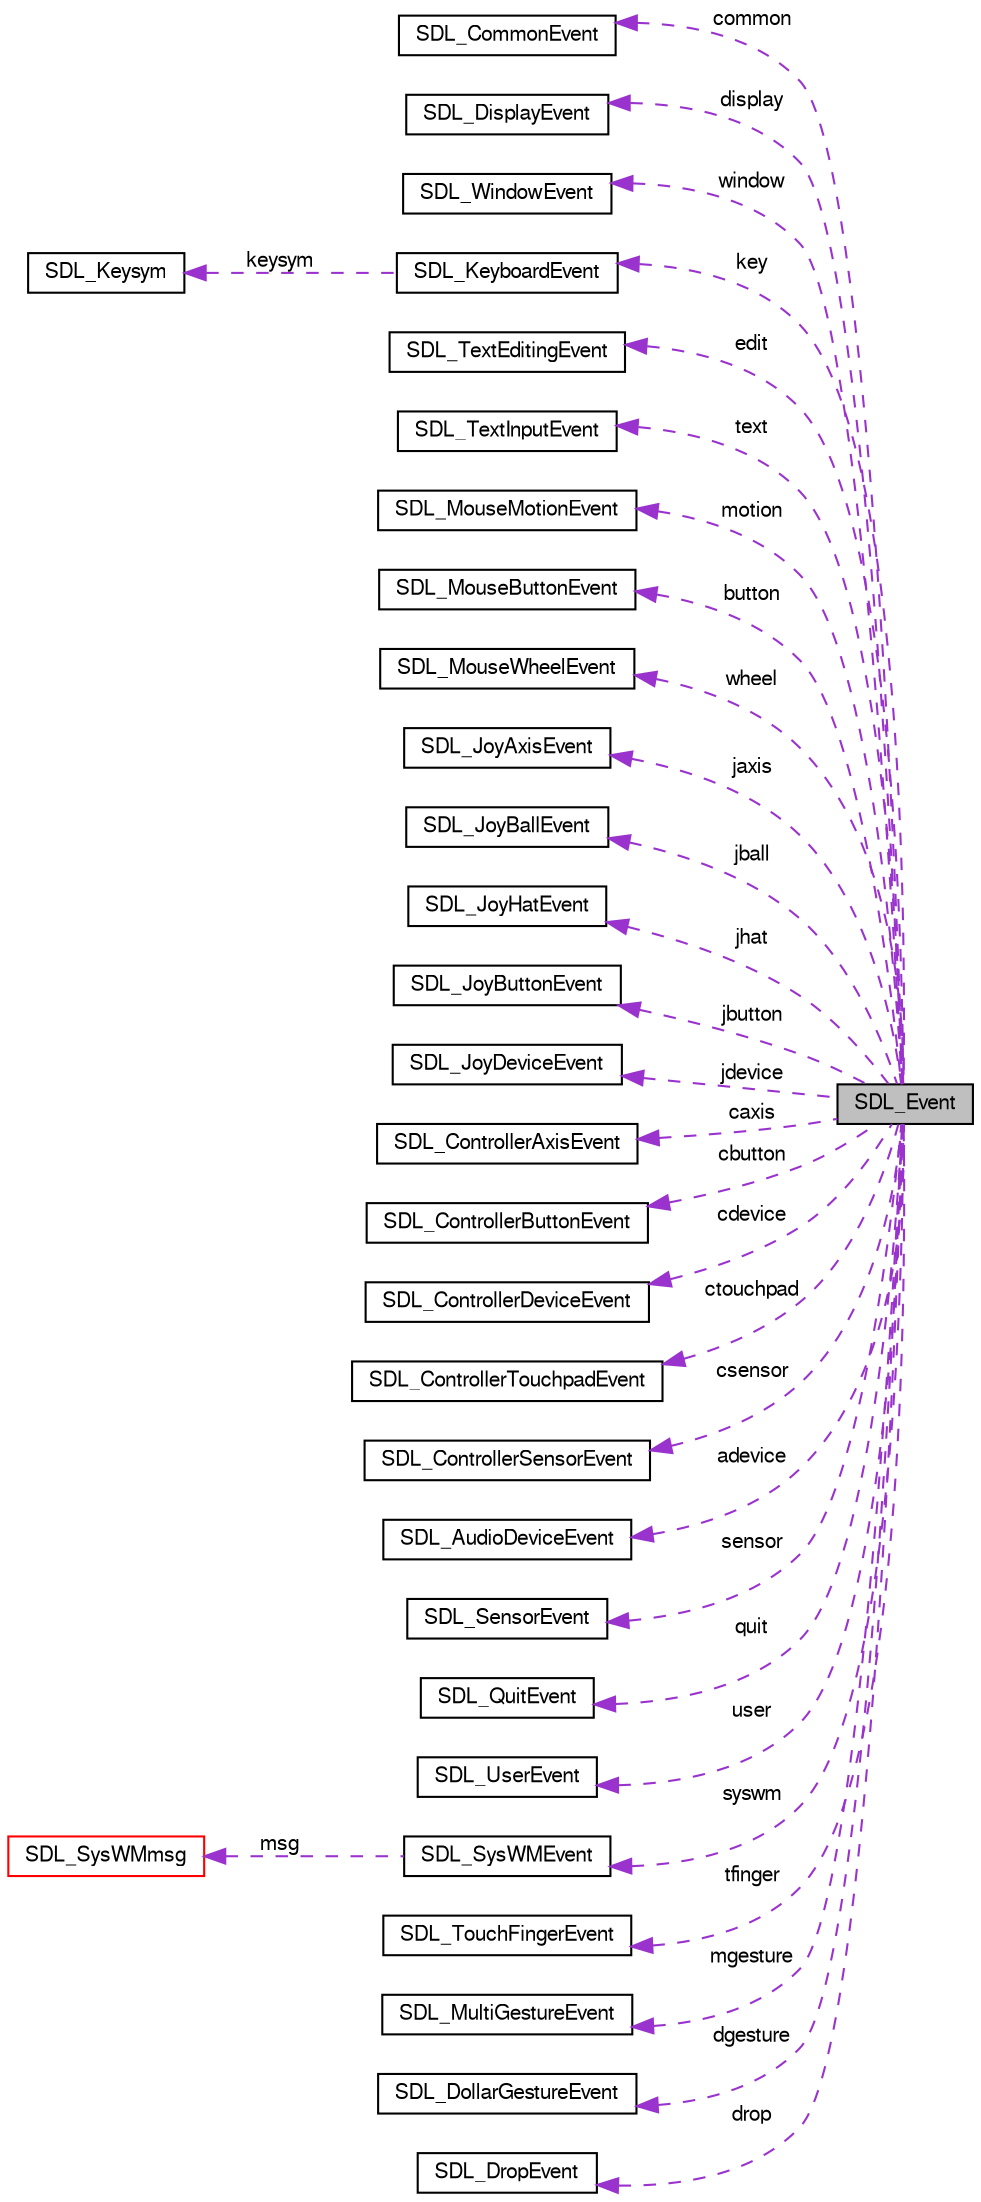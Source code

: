 digraph "SDL_Event"
{
 // LATEX_PDF_SIZE
  edge [fontname="FreeSans",fontsize="10",labelfontname="FreeSans",labelfontsize="10"];
  node [fontname="FreeSans",fontsize="10",shape=record];
  rankdir="LR";
  Node1 [label="SDL_Event",height=0.2,width=0.4,color="black", fillcolor="grey75", style="filled", fontcolor="black",tooltip="General event structure."];
  Node2 -> Node1 [dir="back",color="darkorchid3",fontsize="10",style="dashed",label=" common" ,fontname="FreeSans"];
  Node2 [label="SDL_CommonEvent",height=0.2,width=0.4,color="black", fillcolor="white", style="filled",URL="$dd/d06/struct_s_d_l___common_event.html",tooltip="Fields shared by every event."];
  Node3 -> Node1 [dir="back",color="darkorchid3",fontsize="10",style="dashed",label=" display" ,fontname="FreeSans"];
  Node3 [label="SDL_DisplayEvent",height=0.2,width=0.4,color="black", fillcolor="white", style="filled",URL="$de/d93/struct_s_d_l___display_event.html",tooltip="Display state change event data (event.display.*)"];
  Node4 -> Node1 [dir="back",color="darkorchid3",fontsize="10",style="dashed",label=" window" ,fontname="FreeSans"];
  Node4 [label="SDL_WindowEvent",height=0.2,width=0.4,color="black", fillcolor="white", style="filled",URL="$d1/d00/struct_s_d_l___window_event.html",tooltip="Window state change event data (event.window.*)"];
  Node5 -> Node1 [dir="back",color="darkorchid3",fontsize="10",style="dashed",label=" key" ,fontname="FreeSans"];
  Node5 [label="SDL_KeyboardEvent",height=0.2,width=0.4,color="black", fillcolor="white", style="filled",URL="$d8/db8/struct_s_d_l___keyboard_event.html",tooltip="Keyboard button event structure (event.key.*)"];
  Node6 -> Node5 [dir="back",color="darkorchid3",fontsize="10",style="dashed",label=" keysym" ,fontname="FreeSans"];
  Node6 [label="SDL_Keysym",height=0.2,width=0.4,color="black", fillcolor="white", style="filled",URL="$d4/de7/struct_s_d_l___keysym.html",tooltip="The SDL keysym structure, used in key events."];
  Node7 -> Node1 [dir="back",color="darkorchid3",fontsize="10",style="dashed",label=" edit" ,fontname="FreeSans"];
  Node7 [label="SDL_TextEditingEvent",height=0.2,width=0.4,color="black", fillcolor="white", style="filled",URL="$d9/d58/struct_s_d_l___text_editing_event.html",tooltip="Keyboard text editing event structure (event.edit.*)"];
  Node8 -> Node1 [dir="back",color="darkorchid3",fontsize="10",style="dashed",label=" text" ,fontname="FreeSans"];
  Node8 [label="SDL_TextInputEvent",height=0.2,width=0.4,color="black", fillcolor="white", style="filled",URL="$d8/d47/struct_s_d_l___text_input_event.html",tooltip="Keyboard text input event structure (event.text.*)"];
  Node9 -> Node1 [dir="back",color="darkorchid3",fontsize="10",style="dashed",label=" motion" ,fontname="FreeSans"];
  Node9 [label="SDL_MouseMotionEvent",height=0.2,width=0.4,color="black", fillcolor="white", style="filled",URL="$d2/d18/struct_s_d_l___mouse_motion_event.html",tooltip="Mouse motion event structure (event.motion.*)"];
  Node10 -> Node1 [dir="back",color="darkorchid3",fontsize="10",style="dashed",label=" button" ,fontname="FreeSans"];
  Node10 [label="SDL_MouseButtonEvent",height=0.2,width=0.4,color="black", fillcolor="white", style="filled",URL="$d9/d8f/struct_s_d_l___mouse_button_event.html",tooltip="Mouse button event structure (event.button.*)"];
  Node11 -> Node1 [dir="back",color="darkorchid3",fontsize="10",style="dashed",label=" wheel" ,fontname="FreeSans"];
  Node11 [label="SDL_MouseWheelEvent",height=0.2,width=0.4,color="black", fillcolor="white", style="filled",URL="$d8/d9b/struct_s_d_l___mouse_wheel_event.html",tooltip="Mouse wheel event structure (event.wheel.*)"];
  Node12 -> Node1 [dir="back",color="darkorchid3",fontsize="10",style="dashed",label=" jaxis" ,fontname="FreeSans"];
  Node12 [label="SDL_JoyAxisEvent",height=0.2,width=0.4,color="black", fillcolor="white", style="filled",URL="$d3/d15/struct_s_d_l___joy_axis_event.html",tooltip="Joystick axis motion event structure (event.jaxis.*)"];
  Node13 -> Node1 [dir="back",color="darkorchid3",fontsize="10",style="dashed",label=" jball" ,fontname="FreeSans"];
  Node13 [label="SDL_JoyBallEvent",height=0.2,width=0.4,color="black", fillcolor="white", style="filled",URL="$df/d8b/struct_s_d_l___joy_ball_event.html",tooltip="Joystick trackball motion event structure (event.jball.*)"];
  Node14 -> Node1 [dir="back",color="darkorchid3",fontsize="10",style="dashed",label=" jhat" ,fontname="FreeSans"];
  Node14 [label="SDL_JoyHatEvent",height=0.2,width=0.4,color="black", fillcolor="white", style="filled",URL="$d8/d59/struct_s_d_l___joy_hat_event.html",tooltip="Joystick hat position change event structure (event.jhat.*)"];
  Node15 -> Node1 [dir="back",color="darkorchid3",fontsize="10",style="dashed",label=" jbutton" ,fontname="FreeSans"];
  Node15 [label="SDL_JoyButtonEvent",height=0.2,width=0.4,color="black", fillcolor="white", style="filled",URL="$d7/de3/struct_s_d_l___joy_button_event.html",tooltip="Joystick button event structure (event.jbutton.*)"];
  Node16 -> Node1 [dir="back",color="darkorchid3",fontsize="10",style="dashed",label=" jdevice" ,fontname="FreeSans"];
  Node16 [label="SDL_JoyDeviceEvent",height=0.2,width=0.4,color="black", fillcolor="white", style="filled",URL="$d7/d5b/struct_s_d_l___joy_device_event.html",tooltip="Joystick device event structure (event.jdevice.*)"];
  Node17 -> Node1 [dir="back",color="darkorchid3",fontsize="10",style="dashed",label=" caxis" ,fontname="FreeSans"];
  Node17 [label="SDL_ControllerAxisEvent",height=0.2,width=0.4,color="black", fillcolor="white", style="filled",URL="$da/d9e/struct_s_d_l___controller_axis_event.html",tooltip="Game controller axis motion event structure (event.caxis.*)"];
  Node18 -> Node1 [dir="back",color="darkorchid3",fontsize="10",style="dashed",label=" cbutton" ,fontname="FreeSans"];
  Node18 [label="SDL_ControllerButtonEvent",height=0.2,width=0.4,color="black", fillcolor="white", style="filled",URL="$d9/d15/struct_s_d_l___controller_button_event.html",tooltip="Game controller button event structure (event.cbutton.*)"];
  Node19 -> Node1 [dir="back",color="darkorchid3",fontsize="10",style="dashed",label=" cdevice" ,fontname="FreeSans"];
  Node19 [label="SDL_ControllerDeviceEvent",height=0.2,width=0.4,color="black", fillcolor="white", style="filled",URL="$da/d81/struct_s_d_l___controller_device_event.html",tooltip="Controller device event structure (event.cdevice.*)"];
  Node20 -> Node1 [dir="back",color="darkorchid3",fontsize="10",style="dashed",label=" ctouchpad" ,fontname="FreeSans"];
  Node20 [label="SDL_ControllerTouchpadEvent",height=0.2,width=0.4,color="black", fillcolor="white", style="filled",URL="$d4/d63/struct_s_d_l___controller_touchpad_event.html",tooltip="Game controller touchpad event structure (event.ctouchpad.*)"];
  Node21 -> Node1 [dir="back",color="darkorchid3",fontsize="10",style="dashed",label=" csensor" ,fontname="FreeSans"];
  Node21 [label="SDL_ControllerSensorEvent",height=0.2,width=0.4,color="black", fillcolor="white", style="filled",URL="$d3/db4/struct_s_d_l___controller_sensor_event.html",tooltip="Game controller sensor event structure (event.csensor.*)"];
  Node22 -> Node1 [dir="back",color="darkorchid3",fontsize="10",style="dashed",label=" adevice" ,fontname="FreeSans"];
  Node22 [label="SDL_AudioDeviceEvent",height=0.2,width=0.4,color="black", fillcolor="white", style="filled",URL="$d4/d9b/struct_s_d_l___audio_device_event.html",tooltip="Audio device event structure (event.adevice.*)"];
  Node23 -> Node1 [dir="back",color="darkorchid3",fontsize="10",style="dashed",label=" sensor" ,fontname="FreeSans"];
  Node23 [label="SDL_SensorEvent",height=0.2,width=0.4,color="black", fillcolor="white", style="filled",URL="$dc/dd1/struct_s_d_l___sensor_event.html",tooltip="Sensor event structure (event.sensor.*)"];
  Node24 -> Node1 [dir="back",color="darkorchid3",fontsize="10",style="dashed",label=" quit" ,fontname="FreeSans"];
  Node24 [label="SDL_QuitEvent",height=0.2,width=0.4,color="black", fillcolor="white", style="filled",URL="$d6/d71/struct_s_d_l___quit_event.html",tooltip="The \"quit requested\" event."];
  Node25 -> Node1 [dir="back",color="darkorchid3",fontsize="10",style="dashed",label=" user" ,fontname="FreeSans"];
  Node25 [label="SDL_UserEvent",height=0.2,width=0.4,color="black", fillcolor="white", style="filled",URL="$d7/d78/struct_s_d_l___user_event.html",tooltip="A user-defined event type (event.user.*)"];
  Node26 -> Node1 [dir="back",color="darkorchid3",fontsize="10",style="dashed",label=" syswm" ,fontname="FreeSans"];
  Node26 [label="SDL_SysWMEvent",height=0.2,width=0.4,color="black", fillcolor="white", style="filled",URL="$d8/d14/struct_s_d_l___sys_w_m_event.html",tooltip="A video driver dependent system event (event.syswm.*) This event is disabled by default,..."];
  Node27 -> Node26 [dir="back",color="darkorchid3",fontsize="10",style="dashed",label=" msg" ,fontname="FreeSans"];
  Node27 [label="SDL_SysWMmsg",height=0.2,width=0.4,color="red", fillcolor="white", style="filled",URL="$de/deb/struct_s_d_l___sys_w_mmsg.html",tooltip=" "];
  Node29 -> Node1 [dir="back",color="darkorchid3",fontsize="10",style="dashed",label=" tfinger" ,fontname="FreeSans"];
  Node29 [label="SDL_TouchFingerEvent",height=0.2,width=0.4,color="black", fillcolor="white", style="filled",URL="$d8/d17/struct_s_d_l___touch_finger_event.html",tooltip="Touch finger event structure (event.tfinger.*)"];
  Node30 -> Node1 [dir="back",color="darkorchid3",fontsize="10",style="dashed",label=" mgesture" ,fontname="FreeSans"];
  Node30 [label="SDL_MultiGestureEvent",height=0.2,width=0.4,color="black", fillcolor="white", style="filled",URL="$d7/d64/struct_s_d_l___multi_gesture_event.html",tooltip="Multiple Finger Gesture Event (event.mgesture.*)"];
  Node31 -> Node1 [dir="back",color="darkorchid3",fontsize="10",style="dashed",label=" dgesture" ,fontname="FreeSans"];
  Node31 [label="SDL_DollarGestureEvent",height=0.2,width=0.4,color="black", fillcolor="white", style="filled",URL="$d7/dec/struct_s_d_l___dollar_gesture_event.html",tooltip="Dollar Gesture Event (event.dgesture.*)"];
  Node32 -> Node1 [dir="back",color="darkorchid3",fontsize="10",style="dashed",label=" drop" ,fontname="FreeSans"];
  Node32 [label="SDL_DropEvent",height=0.2,width=0.4,color="black", fillcolor="white", style="filled",URL="$df/d97/struct_s_d_l___drop_event.html",tooltip="An event used to request a file open by the system (event.drop.*) This event is enabled by default,..."];
}
